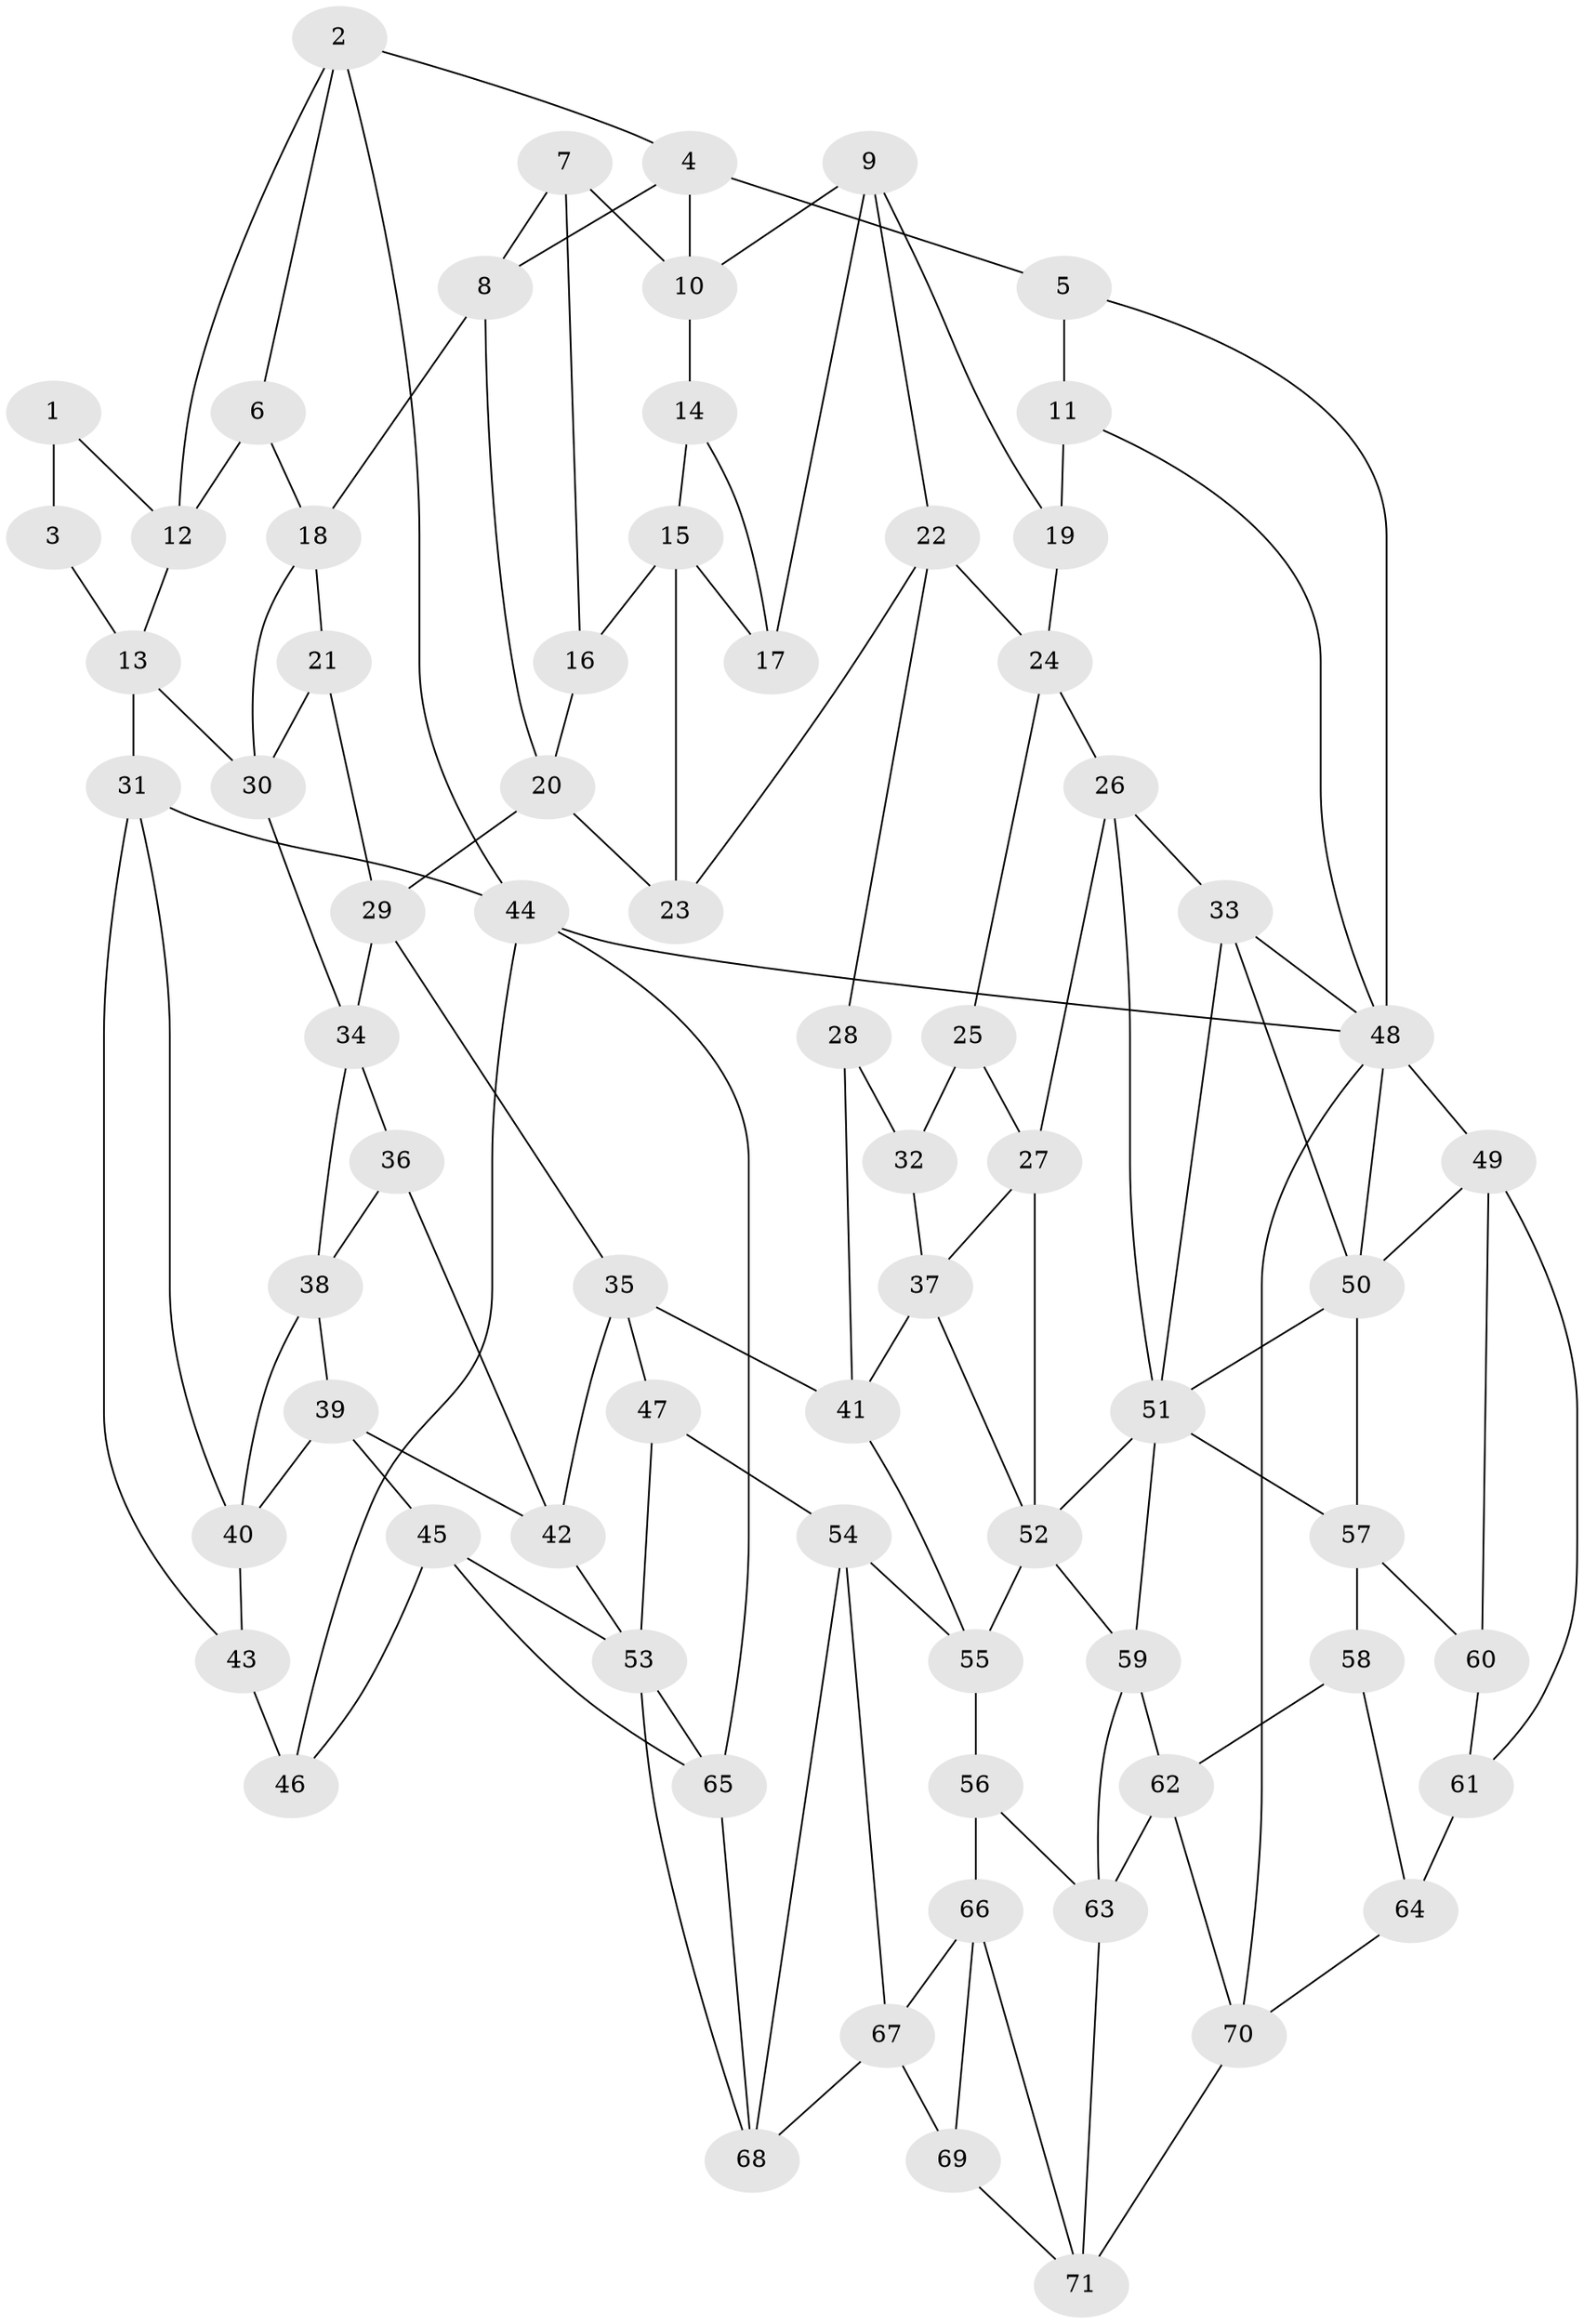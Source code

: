 // original degree distribution, {3: 0.028169014084507043, 4: 0.21830985915492956, 5: 0.5211267605633803, 6: 0.2323943661971831}
// Generated by graph-tools (version 1.1) at 2025/27/03/09/25 03:27:15]
// undirected, 71 vertices, 133 edges
graph export_dot {
graph [start="1"]
  node [color=gray90,style=filled];
  1;
  2;
  3;
  4;
  5;
  6;
  7;
  8;
  9;
  10;
  11;
  12;
  13;
  14;
  15;
  16;
  17;
  18;
  19;
  20;
  21;
  22;
  23;
  24;
  25;
  26;
  27;
  28;
  29;
  30;
  31;
  32;
  33;
  34;
  35;
  36;
  37;
  38;
  39;
  40;
  41;
  42;
  43;
  44;
  45;
  46;
  47;
  48;
  49;
  50;
  51;
  52;
  53;
  54;
  55;
  56;
  57;
  58;
  59;
  60;
  61;
  62;
  63;
  64;
  65;
  66;
  67;
  68;
  69;
  70;
  71;
  1 -- 3 [weight=2.0];
  1 -- 12 [weight=1.0];
  2 -- 4 [weight=1.0];
  2 -- 6 [weight=1.0];
  2 -- 12 [weight=1.0];
  2 -- 44 [weight=1.0];
  3 -- 13 [weight=1.0];
  4 -- 5 [weight=1.0];
  4 -- 8 [weight=1.0];
  4 -- 10 [weight=1.0];
  5 -- 11 [weight=1.0];
  5 -- 48 [weight=1.0];
  6 -- 12 [weight=1.0];
  6 -- 18 [weight=1.0];
  7 -- 8 [weight=1.0];
  7 -- 10 [weight=1.0];
  7 -- 16 [weight=1.0];
  8 -- 18 [weight=1.0];
  8 -- 20 [weight=1.0];
  9 -- 10 [weight=1.0];
  9 -- 17 [weight=1.0];
  9 -- 19 [weight=1.0];
  9 -- 22 [weight=1.0];
  10 -- 14 [weight=1.0];
  11 -- 19 [weight=2.0];
  11 -- 48 [weight=1.0];
  12 -- 13 [weight=1.0];
  13 -- 30 [weight=1.0];
  13 -- 31 [weight=1.0];
  14 -- 15 [weight=1.0];
  14 -- 17 [weight=1.0];
  15 -- 16 [weight=1.0];
  15 -- 17 [weight=1.0];
  15 -- 23 [weight=1.0];
  16 -- 20 [weight=1.0];
  18 -- 21 [weight=1.0];
  18 -- 30 [weight=1.0];
  19 -- 24 [weight=1.0];
  20 -- 23 [weight=1.0];
  20 -- 29 [weight=1.0];
  21 -- 29 [weight=1.0];
  21 -- 30 [weight=1.0];
  22 -- 23 [weight=1.0];
  22 -- 24 [weight=1.0];
  22 -- 28 [weight=1.0];
  24 -- 25 [weight=1.0];
  24 -- 26 [weight=1.0];
  25 -- 27 [weight=1.0];
  25 -- 32 [weight=1.0];
  26 -- 27 [weight=1.0];
  26 -- 33 [weight=1.0];
  26 -- 51 [weight=1.0];
  27 -- 37 [weight=1.0];
  27 -- 52 [weight=1.0];
  28 -- 32 [weight=2.0];
  28 -- 41 [weight=1.0];
  29 -- 34 [weight=1.0];
  29 -- 35 [weight=1.0];
  30 -- 34 [weight=1.0];
  31 -- 40 [weight=1.0];
  31 -- 43 [weight=1.0];
  31 -- 44 [weight=1.0];
  32 -- 37 [weight=1.0];
  33 -- 48 [weight=1.0];
  33 -- 50 [weight=1.0];
  33 -- 51 [weight=1.0];
  34 -- 36 [weight=1.0];
  34 -- 38 [weight=1.0];
  35 -- 41 [weight=1.0];
  35 -- 42 [weight=1.0];
  35 -- 47 [weight=1.0];
  36 -- 38 [weight=1.0];
  36 -- 42 [weight=1.0];
  37 -- 41 [weight=1.0];
  37 -- 52 [weight=1.0];
  38 -- 39 [weight=1.0];
  38 -- 40 [weight=1.0];
  39 -- 40 [weight=1.0];
  39 -- 42 [weight=1.0];
  39 -- 45 [weight=1.0];
  40 -- 43 [weight=1.0];
  41 -- 55 [weight=1.0];
  42 -- 53 [weight=1.0];
  43 -- 46 [weight=2.0];
  44 -- 46 [weight=1.0];
  44 -- 48 [weight=2.0];
  44 -- 65 [weight=1.0];
  45 -- 46 [weight=1.0];
  45 -- 53 [weight=1.0];
  45 -- 65 [weight=1.0];
  47 -- 53 [weight=2.0];
  47 -- 54 [weight=1.0];
  48 -- 49 [weight=1.0];
  48 -- 50 [weight=1.0];
  48 -- 70 [weight=1.0];
  49 -- 50 [weight=1.0];
  49 -- 60 [weight=1.0];
  49 -- 61 [weight=1.0];
  50 -- 51 [weight=1.0];
  50 -- 57 [weight=1.0];
  51 -- 52 [weight=1.0];
  51 -- 57 [weight=1.0];
  51 -- 59 [weight=1.0];
  52 -- 55 [weight=2.0];
  52 -- 59 [weight=1.0];
  53 -- 65 [weight=1.0];
  53 -- 68 [weight=1.0];
  54 -- 55 [weight=2.0];
  54 -- 67 [weight=1.0];
  54 -- 68 [weight=1.0];
  55 -- 56 [weight=1.0];
  56 -- 63 [weight=1.0];
  56 -- 66 [weight=1.0];
  57 -- 58 [weight=1.0];
  57 -- 60 [weight=1.0];
  58 -- 62 [weight=1.0];
  58 -- 64 [weight=1.0];
  59 -- 62 [weight=1.0];
  59 -- 63 [weight=1.0];
  60 -- 61 [weight=1.0];
  61 -- 64 [weight=2.0];
  62 -- 63 [weight=1.0];
  62 -- 70 [weight=1.0];
  63 -- 71 [weight=1.0];
  64 -- 70 [weight=1.0];
  65 -- 68 [weight=1.0];
  66 -- 67 [weight=1.0];
  66 -- 69 [weight=1.0];
  66 -- 71 [weight=1.0];
  67 -- 68 [weight=1.0];
  67 -- 69 [weight=1.0];
  69 -- 71 [weight=1.0];
  70 -- 71 [weight=1.0];
}
